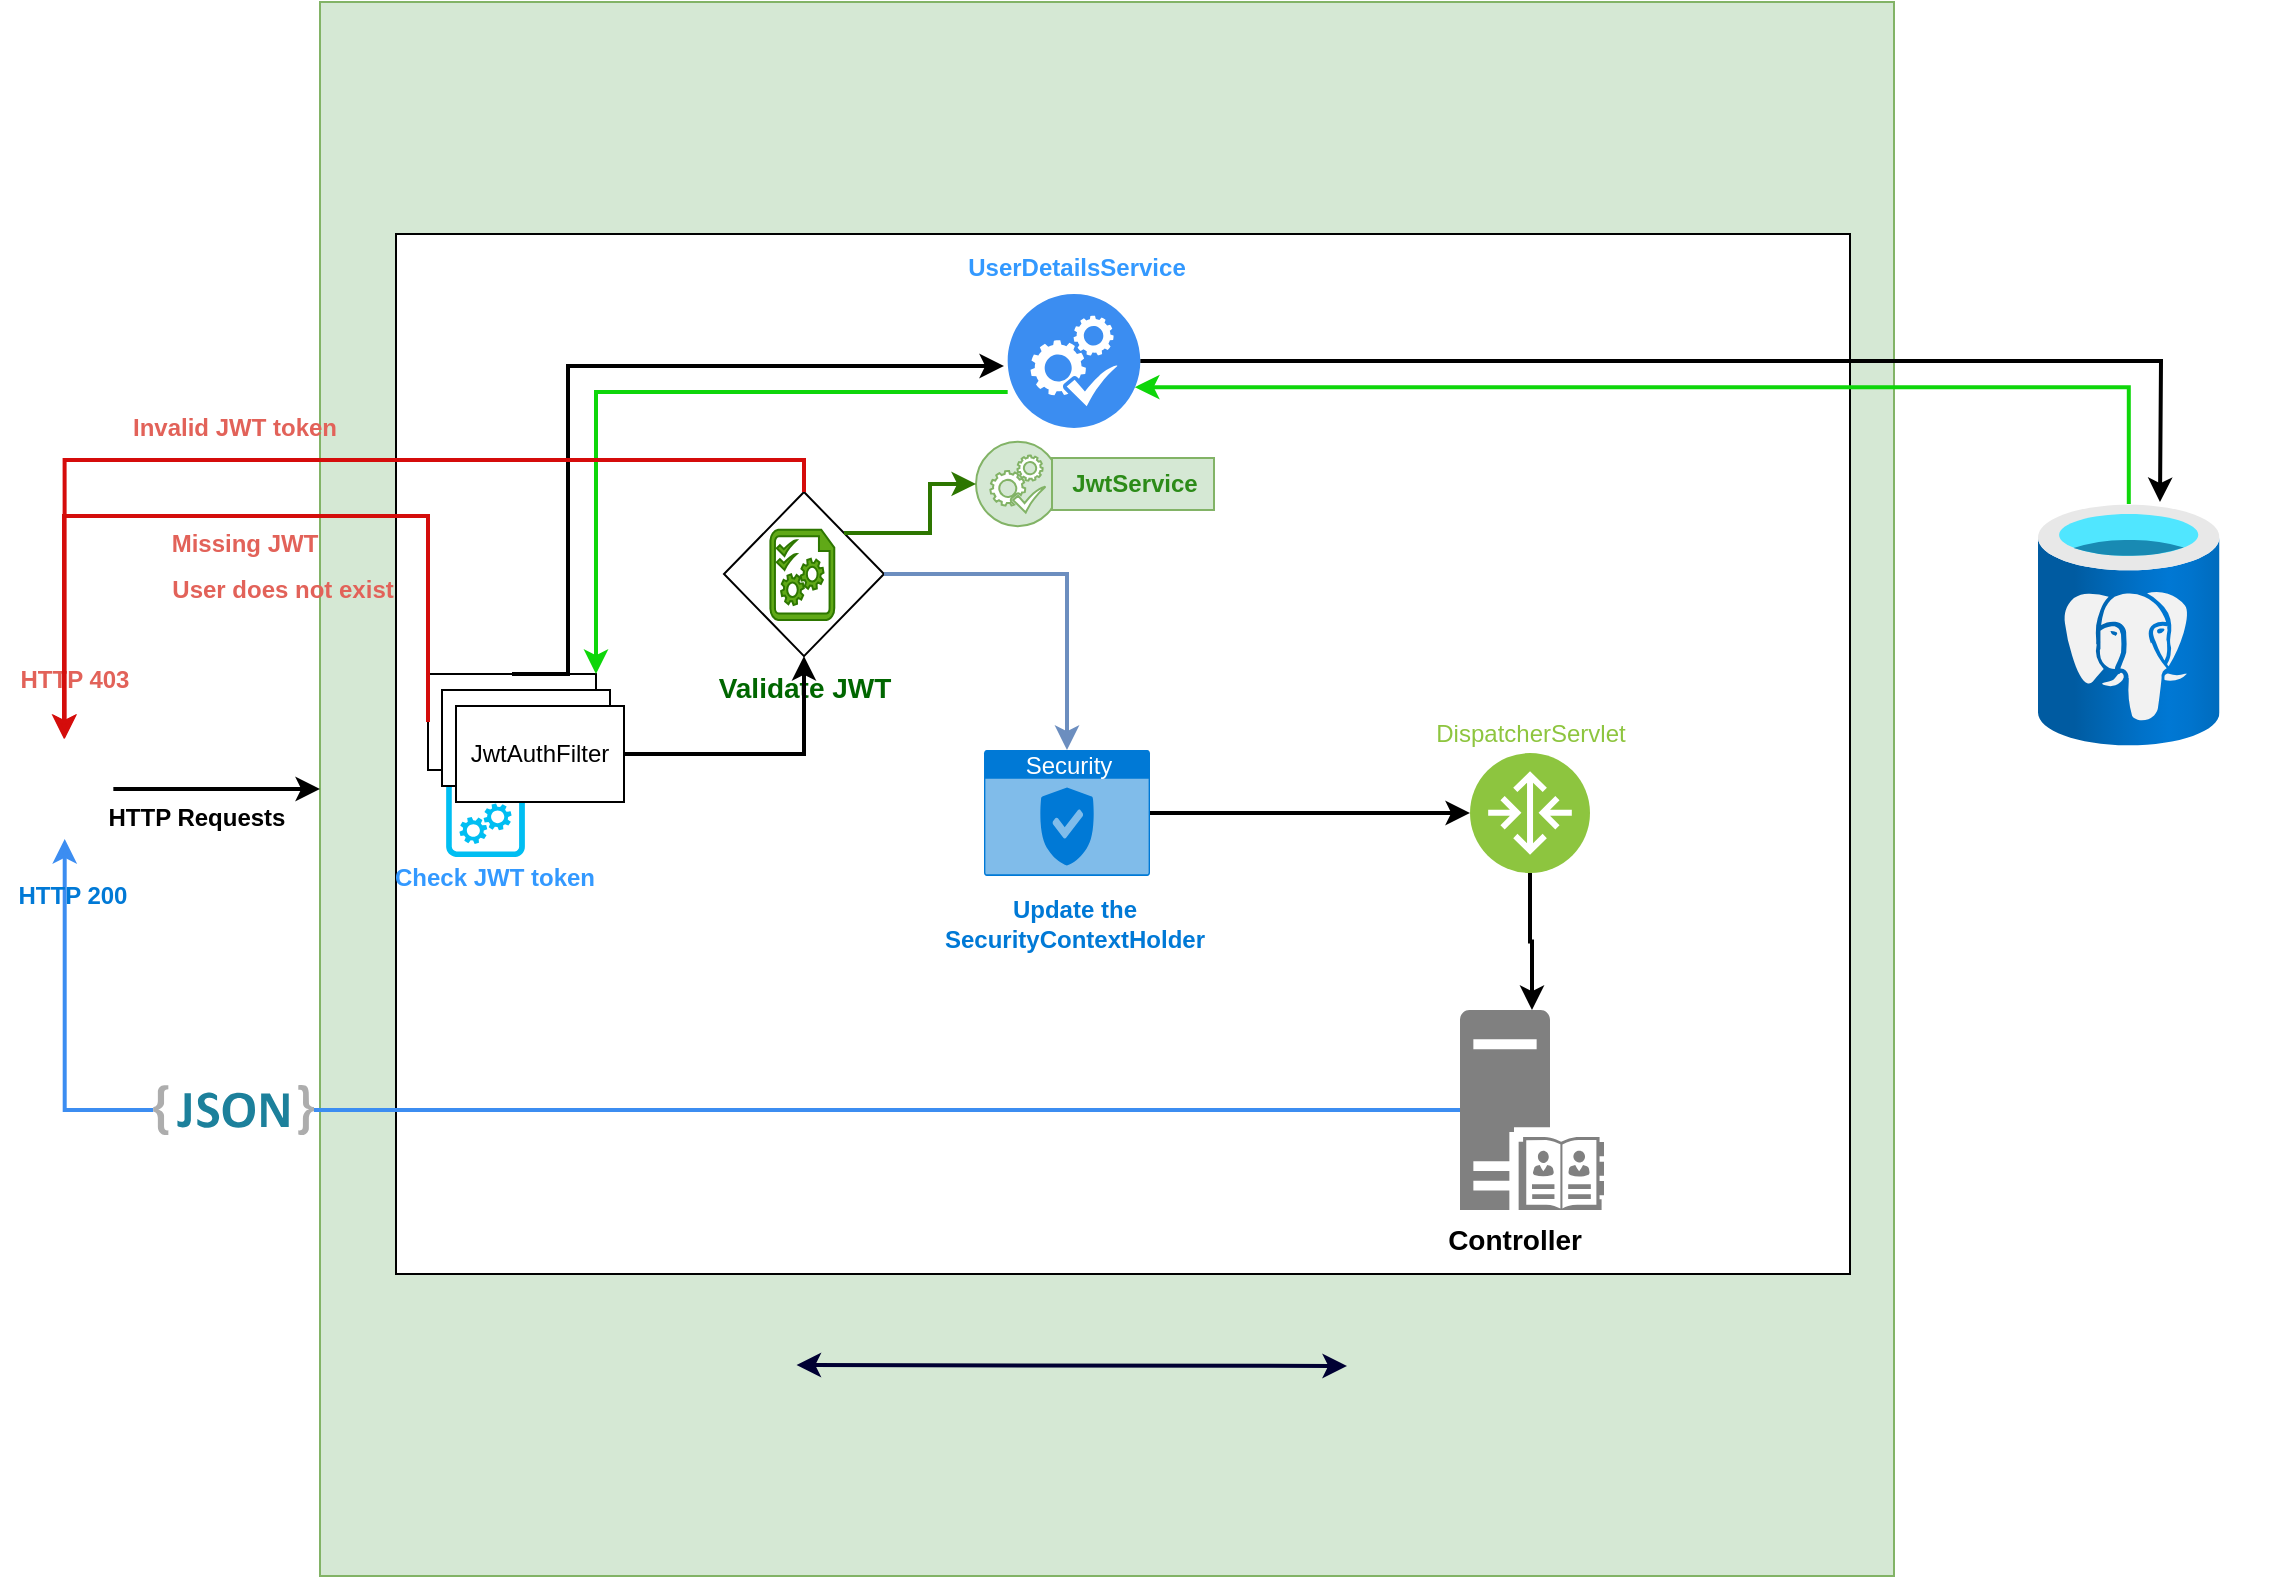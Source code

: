 <mxfile version="20.5.3" type="embed" pages="4"><diagram id="pjGB-ErrghB2Nym8I_LS" name="security-workflow"><mxGraphModel dx="1313" dy="713" grid="0" gridSize="10" guides="1" tooltips="1" connect="1" arrows="1" fold="1" page="1" pageScale="1" pageWidth="1169" pageHeight="827" math="0" shadow="0"><root><mxCell id="0"/><mxCell id="1" parent="0"/><mxCell id="qfr3ut9dFdVh4iJpzXPu-13" value="" style="group" parent="1" vertex="1" connectable="0"><mxGeometry x="160" y="30" width="787" height="787" as="geometry"/></mxCell><mxCell id="qfr3ut9dFdVh4iJpzXPu-14" value="" style="group" parent="qfr3ut9dFdVh4iJpzXPu-13" vertex="1" connectable="0"><mxGeometry width="787" height="787" as="geometry"/></mxCell><mxCell id="OGfNcUSvT1gZZqw-ERg4-2" value="" style="whiteSpace=wrap;html=1;aspect=fixed;fillColor=#d5e8d4;strokeColor=#82b366;" parent="qfr3ut9dFdVh4iJpzXPu-14" vertex="1"><mxGeometry width="787" height="787" as="geometry"/></mxCell><mxCell id="qfr3ut9dFdVh4iJpzXPu-5" value="" style="rounded=0;whiteSpace=wrap;html=1;" parent="qfr3ut9dFdVh4iJpzXPu-14" vertex="1"><mxGeometry x="38" y="116" width="727" height="520" as="geometry"/></mxCell><mxCell id="qfr3ut9dFdVh4iJpzXPu-16" value="" style="group" parent="qfr3ut9dFdVh4iJpzXPu-14" vertex="1" connectable="0"><mxGeometry x="317" y="120" width="124" height="93" as="geometry"/></mxCell><mxCell id="qfr3ut9dFdVh4iJpzXPu-12" value="" style="sketch=0;html=1;aspect=fixed;strokeColor=none;shadow=0;align=center;verticalAlign=top;fillColor=#3B8DF1;shape=mxgraph.gcp2.systems_check;rounded=0;fontColor=#3399FF;" parent="qfr3ut9dFdVh4iJpzXPu-16" vertex="1"><mxGeometry x="26.84" y="26" width="66.33" height="67" as="geometry"/></mxCell><mxCell id="qfr3ut9dFdVh4iJpzXPu-15" value="UserDetailsService" style="text;html=1;align=center;verticalAlign=middle;resizable=0;points=[];autosize=1;strokeColor=none;fillColor=none;fontColor=#3399FF;fontStyle=1" parent="qfr3ut9dFdVh4iJpzXPu-16" vertex="1"><mxGeometry x="-3" width="127" height="26" as="geometry"/></mxCell><mxCell id="qfr3ut9dFdVh4iJpzXPu-28" value="" style="group" parent="qfr3ut9dFdVh4iJpzXPu-14" vertex="1" connectable="0"><mxGeometry x="182" y="245" width="120" height="112.046" as="geometry"/></mxCell><mxCell id="qfr3ut9dFdVh4iJpzXPu-29" value="" style="group" parent="qfr3ut9dFdVh4iJpzXPu-28" vertex="1" connectable="0"><mxGeometry x="20" width="80" height="82.046" as="geometry"/></mxCell><mxCell id="qfr3ut9dFdVh4iJpzXPu-30" value="" style="group" parent="qfr3ut9dFdVh4iJpzXPu-29" vertex="1" connectable="0"><mxGeometry x="23.2" y="18.871" width="32" height="45.125" as="geometry"/></mxCell><mxCell id="qfr3ut9dFdVh4iJpzXPu-31" value="" style="verticalLabelPosition=bottom;html=1;verticalAlign=top;align=center;strokeColor=#2D7600;fillColor=#60a917;shape=mxgraph.azure.startup_task;pointerEvents=1;fontSize=14;fontColor=#ffffff;" parent="qfr3ut9dFdVh4iJpzXPu-30" vertex="1"><mxGeometry width="32.0" height="45.125" as="geometry"/></mxCell><mxCell id="qfr3ut9dFdVh4iJpzXPu-32" value="" style="sketch=0;html=1;aspect=fixed;strokeColor=#2D7600;shadow=0;align=center;verticalAlign=top;fillColor=#60a917;shape=mxgraph.gcp2.check;fontSize=14;fontColor=#ffffff;" parent="qfr3ut9dFdVh4iJpzXPu-30" vertex="1"><mxGeometry x="3.197" y="5.207" width="9.892" height="7.913" as="geometry"/></mxCell><mxCell id="qfr3ut9dFdVh4iJpzXPu-33" value="" style="sketch=0;html=1;aspect=fixed;strokeColor=#2D7600;shadow=0;align=center;verticalAlign=top;fillColor=#60a917;shape=mxgraph.gcp2.check;fontSize=14;fontColor=#ffffff;" parent="qfr3ut9dFdVh4iJpzXPu-30" vertex="1"><mxGeometry x="3.197" y="12.149" width="9.892" height="7.913" as="geometry"/></mxCell><mxCell id="qfr3ut9dFdVh4iJpzXPu-34" value="" style="rhombus;whiteSpace=wrap;html=1;fontSize=14;fontColor=default;fillColor=none;" parent="qfr3ut9dFdVh4iJpzXPu-29" vertex="1"><mxGeometry width="80" height="82.046" as="geometry"/></mxCell><mxCell id="qfr3ut9dFdVh4iJpzXPu-35" value="Validate JWT" style="text;html=1;align=center;verticalAlign=middle;resizable=0;points=[];autosize=1;strokeColor=none;fillColor=none;fontSize=14;fontColor=#006600;fontStyle=1" parent="qfr3ut9dFdVh4iJpzXPu-28" vertex="1"><mxGeometry x="8" y="83.046" width="104" height="29" as="geometry"/></mxCell><mxCell id="qfr3ut9dFdVh4iJpzXPu-45" style="edgeStyle=orthogonalEdgeStyle;rounded=0;sketch=0;orthogonalLoop=1;jettySize=auto;html=1;entryX=0;entryY=0.5;entryDx=0;entryDy=0;strokeColor=default;strokeWidth=2;fontColor=#0079d6;" parent="qfr3ut9dFdVh4iJpzXPu-14" source="qfr3ut9dFdVh4iJpzXPu-41" target="qfr3ut9dFdVh4iJpzXPu-44" edge="1"><mxGeometry relative="1" as="geometry"/></mxCell><mxCell id="qfr3ut9dFdVh4iJpzXPu-41" value="Security" style="html=1;strokeColor=none;fillColor=#0079D6;labelPosition=center;verticalLabelPosition=middle;verticalAlign=top;align=center;fontSize=12;outlineConnect=0;spacingTop=-6;fontColor=#FFFFFF;sketch=0;shape=mxgraph.sitemap.security;rounded=0;" parent="qfr3ut9dFdVh4iJpzXPu-14" vertex="1"><mxGeometry x="332" y="374" width="83" height="63" as="geometry"/></mxCell><mxCell id="qfr3ut9dFdVh4iJpzXPu-42" style="edgeStyle=orthogonalEdgeStyle;rounded=0;sketch=0;orthogonalLoop=1;jettySize=auto;html=1;exitX=1;exitY=0.5;exitDx=0;exitDy=0;strokeColor=#6c8ebf;strokeWidth=2;fontColor=default;fillColor=#dae8fc;" parent="qfr3ut9dFdVh4iJpzXPu-14" source="qfr3ut9dFdVh4iJpzXPu-34" target="qfr3ut9dFdVh4iJpzXPu-41" edge="1"><mxGeometry relative="1" as="geometry"/></mxCell><mxCell id="qfr3ut9dFdVh4iJpzXPu-20" value="" style="group" parent="qfr3ut9dFdVh4iJpzXPu-14" vertex="1" connectable="0"><mxGeometry x="30.5" y="388" width="115" height="63.474" as="geometry"/></mxCell><mxCell id="qfr3ut9dFdVh4iJpzXPu-6" value="&lt;font color=&quot;#3399ff&quot;&gt;Check JWT token&lt;/font&gt;" style="text;html=1;align=center;verticalAlign=middle;resizable=0;points=[];autosize=1;strokeColor=none;fillColor=none;fontStyle=1" parent="qfr3ut9dFdVh4iJpzXPu-20" vertex="1"><mxGeometry x="-3" y="37.474" width="118" height="26" as="geometry"/></mxCell><mxCell id="qfr3ut9dFdVh4iJpzXPu-4" value="" style="verticalLabelPosition=bottom;html=1;verticalAlign=top;align=center;strokeColor=none;fillColor=#00BEF2;shape=mxgraph.azure.startup_task;pointerEvents=1;" parent="qfr3ut9dFdVh4iJpzXPu-20" vertex="1"><mxGeometry x="32.58" width="39.442" height="39.474" as="geometry"/></mxCell><mxCell id="qfr3ut9dFdVh4iJpzXPu-43" value="Update the&lt;br&gt;SecurityContextHolder" style="text;html=1;align=center;verticalAlign=middle;resizable=0;points=[];autosize=1;strokeColor=none;fillColor=none;fontColor=#0079d6;fontStyle=1" parent="qfr3ut9dFdVh4iJpzXPu-14" vertex="1"><mxGeometry x="303" y="440" width="148" height="41" as="geometry"/></mxCell><mxCell id="qfr3ut9dFdVh4iJpzXPu-52" style="edgeStyle=orthogonalEdgeStyle;rounded=0;sketch=0;orthogonalLoop=1;jettySize=auto;html=1;strokeColor=default;strokeWidth=2;fontColor=#0079d6;" parent="qfr3ut9dFdVh4iJpzXPu-14" source="qfr3ut9dFdVh4iJpzXPu-44" target="qfr3ut9dFdVh4iJpzXPu-47" edge="1"><mxGeometry relative="1" as="geometry"/></mxCell><mxCell id="qfr3ut9dFdVh4iJpzXPu-44" value="" style="aspect=fixed;perimeter=ellipsePerimeter;html=1;align=center;shadow=0;dashed=0;fontColor=#4277BB;labelBackgroundColor=#ffffff;fontSize=12;spacingTop=3;image;image=img/lib/ibm/vpc/Router.svg;rounded=0;sketch=0;" parent="qfr3ut9dFdVh4iJpzXPu-14" vertex="1"><mxGeometry x="575" y="375.5" width="60" height="60" as="geometry"/></mxCell><mxCell id="qfr3ut9dFdVh4iJpzXPu-46" value="" style="group" parent="qfr3ut9dFdVh4iJpzXPu-14" vertex="1" connectable="0"><mxGeometry x="552" y="504" width="90" height="130" as="geometry"/></mxCell><mxCell id="qfr3ut9dFdVh4iJpzXPu-47" value="" style="sketch=0;aspect=fixed;pointerEvents=1;shadow=0;dashed=0;html=1;strokeColor=none;labelPosition=center;verticalLabelPosition=bottom;verticalAlign=top;align=center;fillColor=#808080;shape=mxgraph.mscae.enterprise.server_directory;rounded=0;labelBackgroundColor=none;labelBorderColor=none;strokeWidth=2;fontSize=32;fontColor=#3399FF;" parent="qfr3ut9dFdVh4iJpzXPu-46" vertex="1"><mxGeometry x="18" width="72" height="100" as="geometry"/></mxCell><mxCell id="qfr3ut9dFdVh4iJpzXPu-48" value="Controller" style="text;html=1;align=center;verticalAlign=middle;resizable=0;points=[];autosize=1;strokeColor=none;fillColor=none;fontSize=14;fontColor=default;fontStyle=1" parent="qfr3ut9dFdVh4iJpzXPu-46" vertex="1"><mxGeometry y="100" width="90" height="30" as="geometry"/></mxCell><mxCell id="qfr3ut9dFdVh4iJpzXPu-60" value="" style="sketch=0;html=1;aspect=fixed;strokeColor=#82b366;shadow=0;align=center;verticalAlign=top;fillColor=#d5e8d4;shape=mxgraph.gcp2.systems_check;rounded=0;fontColor=#2c8b18;" parent="qfr3ut9dFdVh4iJpzXPu-14" vertex="1"><mxGeometry x="328.003" y="219.932" width="41.724" height="42.145" as="geometry"/></mxCell><mxCell id="qfr3ut9dFdVh4iJpzXPu-61" value="JwtService" style="text;html=1;align=center;verticalAlign=middle;resizable=0;points=[];autosize=1;strokeColor=#82b366;fillColor=#d5e8d4;fontStyle=1;fontColor=#2c8b18;" parent="qfr3ut9dFdVh4iJpzXPu-14" vertex="1"><mxGeometry x="366.003" y="228" width="81" height="26" as="geometry"/></mxCell><mxCell id="qfr3ut9dFdVh4iJpzXPu-62" style="edgeStyle=orthogonalEdgeStyle;rounded=0;sketch=0;orthogonalLoop=1;jettySize=auto;html=1;exitX=1;exitY=0;exitDx=0;exitDy=0;strokeColor=#2D7600;strokeWidth=2;fontColor=#2c8b18;fillColor=#60a917;" parent="qfr3ut9dFdVh4iJpzXPu-14" source="qfr3ut9dFdVh4iJpzXPu-34" target="qfr3ut9dFdVh4iJpzXPu-60" edge="1"><mxGeometry relative="1" as="geometry"/></mxCell><mxCell id="qfr3ut9dFdVh4iJpzXPu-66" value="DispatcherServlet" style="text;html=1;align=center;verticalAlign=middle;resizable=0;points=[];autosize=1;strokeColor=none;fillColor=none;fontColor=#8ec53f;" parent="qfr3ut9dFdVh4iJpzXPu-14" vertex="1"><mxGeometry x="548.5" y="353" width="113" height="26" as="geometry"/></mxCell><mxCell id="qfr3ut9dFdVh4iJpzXPu-64" style="edgeStyle=orthogonalEdgeStyle;rounded=0;sketch=0;orthogonalLoop=1;jettySize=auto;html=1;exitX=1;exitY=0.5;exitDx=0;exitDy=0;entryX=0;entryY=0.5;entryDx=0;entryDy=0;strokeColor=default;strokeWidth=2;fontColor=#2c8b18;" parent="1" source="OGfNcUSvT1gZZqw-ERg4-1" target="OGfNcUSvT1gZZqw-ERg4-2" edge="1"><mxGeometry relative="1" as="geometry"/></mxCell><mxCell id="OGfNcUSvT1gZZqw-ERg4-1" value="" style="shape=image;verticalLabelPosition=bottom;labelBackgroundColor=default;verticalAlign=top;aspect=fixed;imageAspect=0;image=https://seeklogo.com/images/P/postman-logo-F43375A2EB-seeklogo.com.png;" parent="1" vertex="1"><mxGeometry x="8" y="398.5" width="48.67" height="50" as="geometry"/></mxCell><mxCell id="qfr3ut9dFdVh4iJpzXPu-1" value="" style="shape=image;verticalLabelPosition=bottom;labelBackgroundColor=default;verticalAlign=top;aspect=fixed;imageAspect=0;image=https://4.bp.blogspot.com/-ou-a_Aa1t7A/W6IhNc3Q0gI/AAAAAAAAD6Y/pwh44arKiuM_NBqB1H7Pz4-7QhUxAgZkACLcBGAs/s1600/spring-boot-logo.png;" parent="1" vertex="1"><mxGeometry x="688.26" y="672" width="150.48" height="79" as="geometry"/></mxCell><mxCell id="qfr3ut9dFdVh4iJpzXPu-2" value="" style="shape=image;verticalLabelPosition=bottom;labelBackgroundColor=default;verticalAlign=top;aspect=fixed;imageAspect=0;image=https://www.turbonomic.com/wp-content/uploads/2022/04/logo_apache-tomcat.png;" parent="1" vertex="1"><mxGeometry x="268.26" y="676.25" width="130" height="70.5" as="geometry"/></mxCell><mxCell id="OGfNcUSvT1gZZqw-ERg4-11" value="" style="group;" parent="1" vertex="1" connectable="0"><mxGeometry x="214" y="366" width="98" height="64" as="geometry"/></mxCell><mxCell id="OGfNcUSvT1gZZqw-ERg4-8" value="" style="rounded=0;whiteSpace=wrap;html=1;" parent="OGfNcUSvT1gZZqw-ERg4-11" vertex="1"><mxGeometry width="84" height="48" as="geometry"/></mxCell><mxCell id="OGfNcUSvT1gZZqw-ERg4-9" value="" style="rounded=0;whiteSpace=wrap;html=1;" parent="OGfNcUSvT1gZZqw-ERg4-11" vertex="1"><mxGeometry x="7" y="8" width="84" height="48" as="geometry"/></mxCell><mxCell id="OGfNcUSvT1gZZqw-ERg4-10" value="JwtAuthFilter" style="rounded=0;whiteSpace=wrap;html=1;" parent="OGfNcUSvT1gZZqw-ERg4-11" vertex="1"><mxGeometry x="14" y="16" width="84" height="48" as="geometry"/></mxCell><mxCell id="qfr3ut9dFdVh4iJpzXPu-3" value="" style="endArrow=classic;startArrow=classic;html=1;rounded=0;strokeColor=#000033;strokeWidth=2;fontSize=14;fontColor=default;exitX=1;exitY=0.5;exitDx=0;exitDy=0;" parent="1" source="qfr3ut9dFdVh4iJpzXPu-2" edge="1"><mxGeometry width="50" height="50" relative="1" as="geometry"><mxPoint x="398.26" y="702" as="sourcePoint"/><mxPoint x="673.5" y="712" as="targetPoint"/></mxGeometry></mxCell><mxCell id="qfr3ut9dFdVh4iJpzXPu-18" style="edgeStyle=orthogonalEdgeStyle;rounded=0;orthogonalLoop=1;jettySize=auto;html=1;exitX=0.5;exitY=0;exitDx=0;exitDy=0;fontColor=#3399FF;strokeWidth=2;" parent="1" source="OGfNcUSvT1gZZqw-ERg4-8" edge="1"><mxGeometry relative="1" as="geometry"><mxPoint x="502" y="212" as="targetPoint"/><Array as="points"><mxPoint x="284" y="366"/><mxPoint x="284" y="212"/></Array></mxGeometry></mxCell><mxCell id="qfr3ut9dFdVh4iJpzXPu-19" style="edgeStyle=orthogonalEdgeStyle;rounded=0;orthogonalLoop=1;jettySize=auto;html=1;entryX=0.5;entryY=0;entryDx=0;entryDy=0;fontColor=#3399FF;strokeWidth=2;" parent="1" source="qfr3ut9dFdVh4iJpzXPu-12" edge="1"><mxGeometry relative="1" as="geometry"><mxPoint x="1080" y="280" as="targetPoint"/></mxGeometry></mxCell><mxCell id="qfr3ut9dFdVh4iJpzXPu-22" value="" style="group" parent="1" vertex="1" connectable="0"><mxGeometry x="1006.98" y="281" width="133.02" height="209" as="geometry"/></mxCell><mxCell id="qfr3ut9dFdVh4iJpzXPu-21" value="" style="aspect=fixed;html=1;points=[];align=center;image;fontSize=12;image=img/lib/azure2/databases/Azure_Database_PostgreSQL_Server.svg;rounded=0;sketch=0;fontColor=#3399FF;" parent="qfr3ut9dFdVh4iJpzXPu-22" vertex="1"><mxGeometry x="12.02" width="90.75" height="121" as="geometry"/></mxCell><mxCell id="OGfNcUSvT1gZZqw-ERg4-4" value="" style="shape=image;verticalLabelPosition=bottom;labelBackgroundColor=default;verticalAlign=top;aspect=fixed;imageAspect=0;image=https://developers.redhat.com/sites/default/files/styles/article_feature/public/blog/2014/05/homepage-docker-logo.png?itok=zx0e-vcP;" parent="qfr3ut9dFdVh4iJpzXPu-22" vertex="1"><mxGeometry y="99" width="133.02" height="110" as="geometry"/></mxCell><mxCell id="qfr3ut9dFdVh4iJpzXPu-24" value="Invalid JWT token" style="text;html=1;align=center;verticalAlign=middle;resizable=0;points=[];autosize=1;strokeColor=none;fillColor=none;fontColor=#e26259;fontStyle=1" parent="1" vertex="1"><mxGeometry x="56.8" y="230" width="120" height="26" as="geometry"/></mxCell><mxCell id="qfr3ut9dFdVh4iJpzXPu-25" value="Missing JWT" style="text;html=1;align=center;verticalAlign=middle;resizable=0;points=[];autosize=1;strokeColor=none;fillColor=none;fontColor=#e26259;fontStyle=1" parent="1" vertex="1"><mxGeometry x="76.6" y="288" width="91" height="26" as="geometry"/></mxCell><mxCell id="qfr3ut9dFdVh4iJpzXPu-26" value="User does not exist" style="text;html=1;align=center;verticalAlign=middle;resizable=0;points=[];autosize=1;strokeColor=none;fillColor=none;fontColor=#e26259;fontStyle=1" parent="1" vertex="1"><mxGeometry x="76.6" y="311" width="129" height="26" as="geometry"/></mxCell><mxCell id="qfr3ut9dFdVh4iJpzXPu-27" value="HTTP 403" style="text;html=1;align=center;verticalAlign=middle;resizable=0;points=[];autosize=1;strokeColor=none;fillColor=none;fontColor=#e26259;rounded=0;sketch=0;fontStyle=1" parent="1" vertex="1"><mxGeometry x="1" y="356" width="72" height="26" as="geometry"/></mxCell><mxCell id="qfr3ut9dFdVh4iJpzXPu-37" style="edgeStyle=orthogonalEdgeStyle;rounded=0;sketch=0;orthogonalLoop=1;jettySize=auto;html=1;entryX=0.959;entryY=0.695;entryDx=0;entryDy=0;entryPerimeter=0;strokeColor=#0ed60a;strokeWidth=2;fontColor=default;" parent="1" source="qfr3ut9dFdVh4iJpzXPu-21" target="qfr3ut9dFdVh4iJpzXPu-12" edge="1"><mxGeometry relative="1" as="geometry"><Array as="points"><mxPoint x="1064" y="223"/></Array></mxGeometry></mxCell><mxCell id="qfr3ut9dFdVh4iJpzXPu-38" style="edgeStyle=orthogonalEdgeStyle;rounded=0;sketch=0;orthogonalLoop=1;jettySize=auto;html=1;entryX=1;entryY=0;entryDx=0;entryDy=0;strokeColor=#0ed60a;strokeWidth=2;fontColor=default;" parent="1" source="qfr3ut9dFdVh4iJpzXPu-12" target="OGfNcUSvT1gZZqw-ERg4-8" edge="1"><mxGeometry relative="1" as="geometry"><Array as="points"><mxPoint x="298" y="225"/></Array></mxGeometry></mxCell><mxCell id="qfr3ut9dFdVh4iJpzXPu-39" style="edgeStyle=orthogonalEdgeStyle;rounded=0;sketch=0;orthogonalLoop=1;jettySize=auto;html=1;strokeColor=default;strokeWidth=2;fontColor=default;" parent="1" source="OGfNcUSvT1gZZqw-ERg4-10" target="qfr3ut9dFdVh4iJpzXPu-34" edge="1"><mxGeometry relative="1" as="geometry"/></mxCell><mxCell id="qfr3ut9dFdVh4iJpzXPu-40" style="edgeStyle=orthogonalEdgeStyle;rounded=0;sketch=0;orthogonalLoop=1;jettySize=auto;html=1;entryX=0.5;entryY=0;entryDx=0;entryDy=0;strokeColor=#d50c0b;strokeWidth=2;fontColor=default;" parent="1" source="qfr3ut9dFdVh4iJpzXPu-34" target="OGfNcUSvT1gZZqw-ERg4-1" edge="1"><mxGeometry relative="1" as="geometry"><Array as="points"><mxPoint x="402" y="259"/><mxPoint x="32" y="259"/></Array></mxGeometry></mxCell><mxCell id="qfr3ut9dFdVh4iJpzXPu-53" style="edgeStyle=orthogonalEdgeStyle;rounded=0;sketch=0;orthogonalLoop=1;jettySize=auto;html=1;strokeColor=#3c8df1;strokeWidth=2;fontColor=#0079d6;startArrow=none;" parent="1" source="qfr3ut9dFdVh4iJpzXPu-55" target="OGfNcUSvT1gZZqw-ERg4-1" edge="1"><mxGeometry relative="1" as="geometry"/></mxCell><mxCell id="qfr3ut9dFdVh4iJpzXPu-55" value="" style="dashed=0;outlineConnect=0;html=1;align=center;labelPosition=center;verticalLabelPosition=bottom;verticalAlign=top;shape=mxgraph.weblogos.json_2;rounded=0;sketch=0;fontColor=#0079d6;" parent="1" vertex="1"><mxGeometry x="76.6" y="571.4" width="80.4" height="25.2" as="geometry"/></mxCell><mxCell id="qfr3ut9dFdVh4iJpzXPu-56" value="" style="edgeStyle=orthogonalEdgeStyle;rounded=0;sketch=0;orthogonalLoop=1;jettySize=auto;html=1;strokeColor=#3c8df1;strokeWidth=2;fontColor=#0079d6;endArrow=none;" parent="1" source="qfr3ut9dFdVh4iJpzXPu-47" target="qfr3ut9dFdVh4iJpzXPu-55" edge="1"><mxGeometry relative="1" as="geometry"><mxPoint x="730" y="584.032" as="sourcePoint"/><mxPoint x="32.323" y="448.5" as="targetPoint"/></mxGeometry></mxCell><mxCell id="qfr3ut9dFdVh4iJpzXPu-57" value="HTTP 200" style="text;html=1;align=center;verticalAlign=middle;resizable=0;points=[];autosize=1;strokeColor=none;fillColor=none;fontColor=#0079d6;fontStyle=1" parent="1" vertex="1"><mxGeometry y="464" width="72" height="26" as="geometry"/></mxCell><mxCell id="qfr3ut9dFdVh4iJpzXPu-58" style="edgeStyle=orthogonalEdgeStyle;rounded=0;sketch=0;orthogonalLoop=1;jettySize=auto;html=1;exitX=0;exitY=0.5;exitDx=0;exitDy=0;strokeColor=#d40d0b;strokeWidth=2;fontColor=#d40d0b;" parent="1" source="OGfNcUSvT1gZZqw-ERg4-8" target="OGfNcUSvT1gZZqw-ERg4-1" edge="1"><mxGeometry relative="1" as="geometry"><Array as="points"><mxPoint x="214" y="287"/><mxPoint x="32" y="287"/></Array></mxGeometry></mxCell><mxCell id="qfr3ut9dFdVh4iJpzXPu-65" value="HTTP Requests" style="text;html=1;align=center;verticalAlign=middle;resizable=0;points=[];autosize=1;strokeColor=none;fillColor=none;fontColor=default;fontStyle=1" parent="1" vertex="1"><mxGeometry x="45" y="425" width="106" height="26" as="geometry"/></mxCell></root></mxGraphModel></diagram><diagram id="sBTO1LKfppjqILYJjrTV" name="new-flow"><mxGraphModel dx="1313" dy="713" grid="0" gridSize="10" guides="1" tooltips="1" connect="1" arrows="1" fold="1" page="1" pageScale="1" pageWidth="1169" pageHeight="827" math="0" shadow="0"><root><mxCell id="0"/><mxCell id="1" parent="0"/><mxCell id="HA8-pInTj3ZK-7nUhY4h-1" value="" style="group;fillColor=default;strokeColor=none;" parent="1" vertex="1" connectable="0"><mxGeometry x="60" y="360" width="180" height="90" as="geometry"/></mxCell><mxCell id="QRnQFyGs-lFjeeRuztLu-1" value="" style="rounded=0;whiteSpace=wrap;html=1;" parent="HA8-pInTj3ZK-7nUhY4h-1" vertex="1"><mxGeometry width="160" height="70" as="geometry"/></mxCell><mxCell id="QRnQFyGs-lFjeeRuztLu-2" value="" style="rounded=0;whiteSpace=wrap;html=1;" parent="HA8-pInTj3ZK-7nUhY4h-1" vertex="1"><mxGeometry x="10" y="10" width="160" height="70" as="geometry"/></mxCell><mxCell id="QRnQFyGs-lFjeeRuztLu-3" value="JwtAuthFilter" style="rounded=0;whiteSpace=wrap;html=1;" parent="HA8-pInTj3ZK-7nUhY4h-1" vertex="1"><mxGeometry x="20" y="20" width="160" height="70" as="geometry"/></mxCell><mxCell id="OrCYgKApnLObKEuBMM75-9" style="edgeStyle=orthogonalEdgeStyle;rounded=0;orthogonalLoop=1;jettySize=auto;html=1;exitX=1;exitY=0.5;exitDx=0;exitDy=0;" parent="1" source="OrCYgKApnLObKEuBMM75-1" target="OrCYgKApnLObKEuBMM75-5" edge="1"><mxGeometry relative="1" as="geometry"/></mxCell><mxCell id="OrCYgKApnLObKEuBMM75-1" value="JwtService" style="rounded=0;whiteSpace=wrap;html=1;fillColor=#dae8fc;strokeColor=#6c8ebf;" parent="1" vertex="1"><mxGeometry x="400" y="330" width="120" height="60" as="geometry"/></mxCell><mxCell id="OrCYgKApnLObKEuBMM75-6" style="edgeStyle=orthogonalEdgeStyle;rounded=0;orthogonalLoop=1;jettySize=auto;html=1;entryX=0;entryY=0.5;entryDx=0;entryDy=0;" parent="1" source="OrCYgKApnLObKEuBMM75-2" target="OrCYgKApnLObKEuBMM75-5" edge="1"><mxGeometry relative="1" as="geometry"/></mxCell><mxCell id="OrCYgKApnLObKEuBMM75-2" value="TokenRepository" style="rounded=0;whiteSpace=wrap;html=1;fillColor=#d5e8d4;strokeColor=#82b366;" parent="1" vertex="1"><mxGeometry x="400" y="430" width="120" height="60" as="geometry"/></mxCell><mxCell id="OrCYgKApnLObKEuBMM75-3" style="edgeStyle=orthogonalEdgeStyle;rounded=0;orthogonalLoop=1;jettySize=auto;html=1;entryX=0;entryY=0.5;entryDx=0;entryDy=0;curved=1;" parent="1" source="QRnQFyGs-lFjeeRuztLu-3" target="OrCYgKApnLObKEuBMM75-1" edge="1"><mxGeometry relative="1" as="geometry"/></mxCell><mxCell id="OrCYgKApnLObKEuBMM75-4" style="edgeStyle=orthogonalEdgeStyle;rounded=0;orthogonalLoop=1;jettySize=auto;html=1;exitX=1;exitY=0.5;exitDx=0;exitDy=0;entryX=0;entryY=0.5;entryDx=0;entryDy=0;curved=1;" parent="1" source="QRnQFyGs-lFjeeRuztLu-3" target="OrCYgKApnLObKEuBMM75-2" edge="1"><mxGeometry relative="1" as="geometry"/></mxCell><mxCell id="EAdGHvd8W2WM0f3SbvN2-2" style="edgeStyle=orthogonalEdgeStyle;rounded=0;orthogonalLoop=1;jettySize=auto;html=1;strokeWidth=2;fillColor=#d5e8d4;strokeColor=#82b366;" parent="1" source="OrCYgKApnLObKEuBMM75-5" edge="1"><mxGeometry relative="1" as="geometry"><mxPoint x="920" y="405" as="targetPoint"/></mxGeometry></mxCell><mxCell id="EAdGHvd8W2WM0f3SbvN2-6" value="Valid token" style="edgeLabel;html=1;align=center;verticalAlign=middle;resizable=0;points=[];" parent="EAdGHvd8W2WM0f3SbvN2-2" vertex="1" connectable="0"><mxGeometry x="-0.319" y="1" relative="1" as="geometry"><mxPoint x="13" as="offset"/></mxGeometry></mxCell><mxCell id="EAdGHvd8W2WM0f3SbvN2-4" style="edgeStyle=orthogonalEdgeStyle;rounded=0;orthogonalLoop=1;jettySize=auto;html=1;strokeWidth=2;fillColor=#f8cecc;strokeColor=#b85450;" parent="1" source="OrCYgKApnLObKEuBMM75-5" edge="1"><mxGeometry relative="1" as="geometry"><mxPoint x="740" y="200" as="targetPoint"/></mxGeometry></mxCell><mxCell id="EAdGHvd8W2WM0f3SbvN2-5" value="Invalid token" style="edgeLabel;html=1;align=center;verticalAlign=middle;resizable=0;points=[];" parent="EAdGHvd8W2WM0f3SbvN2-4" vertex="1" connectable="0"><mxGeometry x="-0.192" y="-1" relative="1" as="geometry"><mxPoint as="offset"/></mxGeometry></mxCell><mxCell id="OrCYgKApnLObKEuBMM75-5" value="Calculate" style="rhombus;whiteSpace=wrap;html=1;" parent="1" vertex="1"><mxGeometry x="700" y="365" width="80" height="80" as="geometry"/></mxCell></root></mxGraphModel></diagram><diagram id="JHzdb8y7AclNLFwD1zrP" name="class-diagram"><mxGraphModel dx="1313" dy="713" grid="0" gridSize="10" guides="1" tooltips="1" connect="1" arrows="1" fold="1" page="1" pageScale="1" pageWidth="1169" pageHeight="827" math="0" shadow="0"><root><mxCell id="0"/><mxCell id="1" parent="0"/><mxCell id="XC6CGuYQlSzaP45YXhiZ-1" value="User" style="shape=table;startSize=30;container=1;collapsible=1;childLayout=tableLayout;fixedRows=1;rowLines=0;fontStyle=1;align=center;resizeLast=1;fillColor=default;" parent="1" vertex="1"><mxGeometry x="344" y="259" width="180" height="210" as="geometry"/></mxCell><mxCell id="XC6CGuYQlSzaP45YXhiZ-2" value="" style="shape=tableRow;horizontal=0;startSize=0;swimlaneHead=0;swimlaneBody=0;fillColor=none;collapsible=0;dropTarget=0;points=[[0,0.5],[1,0.5]];portConstraint=eastwest;top=0;left=0;right=0;bottom=1;" parent="XC6CGuYQlSzaP45YXhiZ-1" vertex="1"><mxGeometry y="30" width="180" height="30" as="geometry"/></mxCell><mxCell id="XC6CGuYQlSzaP45YXhiZ-3" value="PK" style="shape=partialRectangle;connectable=0;fillColor=none;top=0;left=0;bottom=0;right=0;fontStyle=1;overflow=hidden;" parent="XC6CGuYQlSzaP45YXhiZ-2" vertex="1"><mxGeometry width="60" height="30" as="geometry"><mxRectangle width="60" height="30" as="alternateBounds"/></mxGeometry></mxCell><mxCell id="XC6CGuYQlSzaP45YXhiZ-4" value="id" style="shape=partialRectangle;connectable=0;fillColor=none;top=0;left=0;bottom=0;right=0;align=left;spacingLeft=6;fontStyle=5;overflow=hidden;" parent="XC6CGuYQlSzaP45YXhiZ-2" vertex="1"><mxGeometry x="60" width="120" height="30" as="geometry"><mxRectangle width="120" height="30" as="alternateBounds"/></mxGeometry></mxCell><mxCell id="XC6CGuYQlSzaP45YXhiZ-5" value="" style="shape=tableRow;horizontal=0;startSize=0;swimlaneHead=0;swimlaneBody=0;fillColor=none;collapsible=0;dropTarget=0;points=[[0,0.5],[1,0.5]];portConstraint=eastwest;top=0;left=0;right=0;bottom=0;" parent="XC6CGuYQlSzaP45YXhiZ-1" vertex="1"><mxGeometry y="60" width="180" height="30" as="geometry"/></mxCell><mxCell id="XC6CGuYQlSzaP45YXhiZ-6" value="String" style="shape=partialRectangle;connectable=0;fillColor=none;top=0;left=0;bottom=0;right=0;editable=1;overflow=hidden;" parent="XC6CGuYQlSzaP45YXhiZ-5" vertex="1"><mxGeometry width="60" height="30" as="geometry"><mxRectangle width="60" height="30" as="alternateBounds"/></mxGeometry></mxCell><mxCell id="XC6CGuYQlSzaP45YXhiZ-7" value="firstName" style="shape=partialRectangle;connectable=0;fillColor=none;top=0;left=0;bottom=0;right=0;align=left;spacingLeft=6;overflow=hidden;" parent="XC6CGuYQlSzaP45YXhiZ-5" vertex="1"><mxGeometry x="60" width="120" height="30" as="geometry"><mxRectangle width="120" height="30" as="alternateBounds"/></mxGeometry></mxCell><mxCell id="XC6CGuYQlSzaP45YXhiZ-8" value="" style="shape=tableRow;horizontal=0;startSize=0;swimlaneHead=0;swimlaneBody=0;fillColor=none;collapsible=0;dropTarget=0;points=[[0,0.5],[1,0.5]];portConstraint=eastwest;top=0;left=0;right=0;bottom=0;" parent="XC6CGuYQlSzaP45YXhiZ-1" vertex="1"><mxGeometry y="90" width="180" height="30" as="geometry"/></mxCell><mxCell id="XC6CGuYQlSzaP45YXhiZ-9" value="String" style="shape=partialRectangle;connectable=0;fillColor=none;top=0;left=0;bottom=0;right=0;editable=1;overflow=hidden;" parent="XC6CGuYQlSzaP45YXhiZ-8" vertex="1"><mxGeometry width="60" height="30" as="geometry"><mxRectangle width="60" height="30" as="alternateBounds"/></mxGeometry></mxCell><mxCell id="XC6CGuYQlSzaP45YXhiZ-10" value="lastName" style="shape=partialRectangle;connectable=0;fillColor=none;top=0;left=0;bottom=0;right=0;align=left;spacingLeft=6;overflow=hidden;" parent="XC6CGuYQlSzaP45YXhiZ-8" vertex="1"><mxGeometry x="60" width="120" height="30" as="geometry"><mxRectangle width="120" height="30" as="alternateBounds"/></mxGeometry></mxCell><mxCell id="XC6CGuYQlSzaP45YXhiZ-11" value="" style="shape=tableRow;horizontal=0;startSize=0;swimlaneHead=0;swimlaneBody=0;fillColor=none;collapsible=0;dropTarget=0;points=[[0,0.5],[1,0.5]];portConstraint=eastwest;top=0;left=0;right=0;bottom=0;" parent="XC6CGuYQlSzaP45YXhiZ-1" vertex="1"><mxGeometry y="120" width="180" height="30" as="geometry"/></mxCell><mxCell id="XC6CGuYQlSzaP45YXhiZ-12" value="String" style="shape=partialRectangle;connectable=0;fillColor=none;top=0;left=0;bottom=0;right=0;editable=1;overflow=hidden;" parent="XC6CGuYQlSzaP45YXhiZ-11" vertex="1"><mxGeometry width="60" height="30" as="geometry"><mxRectangle width="60" height="30" as="alternateBounds"/></mxGeometry></mxCell><mxCell id="XC6CGuYQlSzaP45YXhiZ-13" value="email" style="shape=partialRectangle;connectable=0;fillColor=none;top=0;left=0;bottom=0;right=0;align=left;spacingLeft=6;overflow=hidden;" parent="XC6CGuYQlSzaP45YXhiZ-11" vertex="1"><mxGeometry x="60" width="120" height="30" as="geometry"><mxRectangle width="120" height="30" as="alternateBounds"/></mxGeometry></mxCell><mxCell id="XC6CGuYQlSzaP45YXhiZ-32" value="" style="shape=tableRow;horizontal=0;startSize=0;swimlaneHead=0;swimlaneBody=0;fillColor=none;collapsible=0;dropTarget=0;points=[[0,0.5],[1,0.5]];portConstraint=eastwest;top=0;left=0;right=0;bottom=0;" parent="XC6CGuYQlSzaP45YXhiZ-1" vertex="1"><mxGeometry y="150" width="180" height="30" as="geometry"/></mxCell><mxCell id="XC6CGuYQlSzaP45YXhiZ-33" value="String" style="shape=partialRectangle;connectable=0;fillColor=none;top=0;left=0;bottom=0;right=0;editable=1;overflow=hidden;" parent="XC6CGuYQlSzaP45YXhiZ-32" vertex="1"><mxGeometry width="60" height="30" as="geometry"><mxRectangle width="60" height="30" as="alternateBounds"/></mxGeometry></mxCell><mxCell id="XC6CGuYQlSzaP45YXhiZ-34" value="password" style="shape=partialRectangle;connectable=0;fillColor=none;top=0;left=0;bottom=0;right=0;align=left;spacingLeft=6;overflow=hidden;" parent="XC6CGuYQlSzaP45YXhiZ-32" vertex="1"><mxGeometry x="60" width="120" height="30" as="geometry"><mxRectangle width="120" height="30" as="alternateBounds"/></mxGeometry></mxCell><mxCell id="XC6CGuYQlSzaP45YXhiZ-35" value="" style="shape=tableRow;horizontal=0;startSize=0;swimlaneHead=0;swimlaneBody=0;fillColor=none;collapsible=0;dropTarget=0;points=[[0,0.5],[1,0.5]];portConstraint=eastwest;top=0;left=0;right=0;bottom=0;" parent="XC6CGuYQlSzaP45YXhiZ-1" vertex="1"><mxGeometry y="180" width="180" height="30" as="geometry"/></mxCell><mxCell id="XC6CGuYQlSzaP45YXhiZ-36" value="String" style="shape=partialRectangle;connectable=0;fillColor=none;top=0;left=0;bottom=0;right=0;editable=1;overflow=hidden;" parent="XC6CGuYQlSzaP45YXhiZ-35" vertex="1"><mxGeometry width="60" height="30" as="geometry"><mxRectangle width="60" height="30" as="alternateBounds"/></mxGeometry></mxCell><mxCell id="XC6CGuYQlSzaP45YXhiZ-37" value="role" style="shape=partialRectangle;connectable=0;fillColor=none;top=0;left=0;bottom=0;right=0;align=left;spacingLeft=6;overflow=hidden;" parent="XC6CGuYQlSzaP45YXhiZ-35" vertex="1"><mxGeometry x="60" width="120" height="30" as="geometry"><mxRectangle width="120" height="30" as="alternateBounds"/></mxGeometry></mxCell><mxCell id="XC6CGuYQlSzaP45YXhiZ-14" value="Token" style="shape=table;startSize=30;container=1;collapsible=1;childLayout=tableLayout;fixedRows=1;rowLines=0;fontStyle=1;align=center;resizeLast=1;fillColor=default;" parent="1" vertex="1"><mxGeometry x="645" y="389" width="180" height="180" as="geometry"/></mxCell><mxCell id="XC6CGuYQlSzaP45YXhiZ-15" value="" style="shape=tableRow;horizontal=0;startSize=0;swimlaneHead=0;swimlaneBody=0;fillColor=none;collapsible=0;dropTarget=0;points=[[0,0.5],[1,0.5]];portConstraint=eastwest;top=0;left=0;right=0;bottom=1;" parent="XC6CGuYQlSzaP45YXhiZ-14" vertex="1"><mxGeometry y="30" width="180" height="30" as="geometry"/></mxCell><mxCell id="XC6CGuYQlSzaP45YXhiZ-16" value="PK" style="shape=partialRectangle;connectable=0;fillColor=none;top=0;left=0;bottom=0;right=0;fontStyle=1;overflow=hidden;" parent="XC6CGuYQlSzaP45YXhiZ-15" vertex="1"><mxGeometry width="49" height="30" as="geometry"><mxRectangle width="49" height="30" as="alternateBounds"/></mxGeometry></mxCell><mxCell id="XC6CGuYQlSzaP45YXhiZ-17" value="id" style="shape=partialRectangle;connectable=0;fillColor=none;top=0;left=0;bottom=0;right=0;align=left;spacingLeft=6;fontStyle=5;overflow=hidden;" parent="XC6CGuYQlSzaP45YXhiZ-15" vertex="1"><mxGeometry x="49" width="131" height="30" as="geometry"><mxRectangle width="131" height="30" as="alternateBounds"/></mxGeometry></mxCell><mxCell id="XC6CGuYQlSzaP45YXhiZ-18" value="" style="shape=tableRow;horizontal=0;startSize=0;swimlaneHead=0;swimlaneBody=0;fillColor=none;collapsible=0;dropTarget=0;points=[[0,0.5],[1,0.5]];portConstraint=eastwest;top=0;left=0;right=0;bottom=0;" parent="XC6CGuYQlSzaP45YXhiZ-14" vertex="1"><mxGeometry y="60" width="180" height="30" as="geometry"/></mxCell><mxCell id="XC6CGuYQlSzaP45YXhiZ-19" value="String" style="shape=partialRectangle;connectable=0;fillColor=none;top=0;left=0;bottom=0;right=0;editable=1;overflow=hidden;" parent="XC6CGuYQlSzaP45YXhiZ-18" vertex="1"><mxGeometry width="49" height="30" as="geometry"><mxRectangle width="49" height="30" as="alternateBounds"/></mxGeometry></mxCell><mxCell id="XC6CGuYQlSzaP45YXhiZ-20" value="token" style="shape=partialRectangle;connectable=0;fillColor=none;top=0;left=0;bottom=0;right=0;align=left;spacingLeft=6;overflow=hidden;" parent="XC6CGuYQlSzaP45YXhiZ-18" vertex="1"><mxGeometry x="49" width="131" height="30" as="geometry"><mxRectangle width="131" height="30" as="alternateBounds"/></mxGeometry></mxCell><mxCell id="XC6CGuYQlSzaP45YXhiZ-21" value="" style="shape=tableRow;horizontal=0;startSize=0;swimlaneHead=0;swimlaneBody=0;fillColor=none;collapsible=0;dropTarget=0;points=[[0,0.5],[1,0.5]];portConstraint=eastwest;top=0;left=0;right=0;bottom=0;" parent="XC6CGuYQlSzaP45YXhiZ-14" vertex="1"><mxGeometry y="90" width="180" height="30" as="geometry"/></mxCell><mxCell id="XC6CGuYQlSzaP45YXhiZ-22" value="String" style="shape=partialRectangle;connectable=0;fillColor=none;top=0;left=0;bottom=0;right=0;editable=1;overflow=hidden;" parent="XC6CGuYQlSzaP45YXhiZ-21" vertex="1"><mxGeometry width="49" height="30" as="geometry"><mxRectangle width="49" height="30" as="alternateBounds"/></mxGeometry></mxCell><mxCell id="XC6CGuYQlSzaP45YXhiZ-23" value="tokenType" style="shape=partialRectangle;connectable=0;fillColor=none;top=0;left=0;bottom=0;right=0;align=left;spacingLeft=6;overflow=hidden;" parent="XC6CGuYQlSzaP45YXhiZ-21" vertex="1"><mxGeometry x="49" width="131" height="30" as="geometry"><mxRectangle width="131" height="30" as="alternateBounds"/></mxGeometry></mxCell><mxCell id="XC6CGuYQlSzaP45YXhiZ-28" value="" style="shape=tableRow;horizontal=0;startSize=0;swimlaneHead=0;swimlaneBody=0;fillColor=none;collapsible=0;dropTarget=0;points=[[0,0.5],[1,0.5]];portConstraint=eastwest;top=0;left=0;right=0;bottom=0;" parent="XC6CGuYQlSzaP45YXhiZ-14" vertex="1"><mxGeometry y="120" width="180" height="30" as="geometry"/></mxCell><mxCell id="XC6CGuYQlSzaP45YXhiZ-29" value="boolean" style="shape=partialRectangle;connectable=0;fillColor=none;top=0;left=0;bottom=0;right=0;editable=1;overflow=hidden;" parent="XC6CGuYQlSzaP45YXhiZ-28" vertex="1"><mxGeometry width="49" height="30" as="geometry"><mxRectangle width="49" height="30" as="alternateBounds"/></mxGeometry></mxCell><mxCell id="XC6CGuYQlSzaP45YXhiZ-30" value="expired" style="shape=partialRectangle;connectable=0;fillColor=none;top=0;left=0;bottom=0;right=0;align=left;spacingLeft=6;overflow=hidden;" parent="XC6CGuYQlSzaP45YXhiZ-28" vertex="1"><mxGeometry x="49" width="131" height="30" as="geometry"><mxRectangle width="131" height="30" as="alternateBounds"/></mxGeometry></mxCell><mxCell id="XC6CGuYQlSzaP45YXhiZ-24" value="" style="shape=tableRow;horizontal=0;startSize=0;swimlaneHead=0;swimlaneBody=0;fillColor=none;collapsible=0;dropTarget=0;points=[[0,0.5],[1,0.5]];portConstraint=eastwest;top=0;left=0;right=0;bottom=0;" parent="XC6CGuYQlSzaP45YXhiZ-14" vertex="1"><mxGeometry y="150" width="180" height="30" as="geometry"/></mxCell><mxCell id="XC6CGuYQlSzaP45YXhiZ-25" value="boolean" style="shape=partialRectangle;connectable=0;fillColor=none;top=0;left=0;bottom=0;right=0;editable=1;overflow=hidden;" parent="XC6CGuYQlSzaP45YXhiZ-24" vertex="1"><mxGeometry width="49" height="30" as="geometry"><mxRectangle width="49" height="30" as="alternateBounds"/></mxGeometry></mxCell><mxCell id="XC6CGuYQlSzaP45YXhiZ-26" value="revoked" style="shape=partialRectangle;connectable=0;fillColor=none;top=0;left=0;bottom=0;right=0;align=left;spacingLeft=6;overflow=hidden;" parent="XC6CGuYQlSzaP45YXhiZ-24" vertex="1"><mxGeometry x="49" width="131" height="30" as="geometry"><mxRectangle width="131" height="30" as="alternateBounds"/></mxGeometry></mxCell><mxCell id="XC6CGuYQlSzaP45YXhiZ-31" value="" style="edgeStyle=entityRelationEdgeStyle;fontSize=12;html=1;endArrow=ERoneToMany;rounded=0;strokeWidth=1;" parent="1" edge="1"><mxGeometry width="100" height="100" relative="1" as="geometry"><mxPoint x="524" y="343" as="sourcePoint"/><mxPoint x="644" y="479" as="targetPoint"/></mxGeometry></mxCell></root></mxGraphModel></diagram><diagram id="P7HX4lKzGpJc8V-NnKQx" name="roles and permissions"><mxGraphModel dx="1313" dy="713" grid="0" gridSize="10" guides="1" tooltips="1" connect="0" arrows="0" fold="1" page="1" pageScale="1" pageWidth="1100" pageHeight="850" math="0" shadow="0"><root><mxCell id="0"/><mxCell id="1" parent="0"/><mxCell id="Fkp4l_HLPrJYwHj4Cqq2-17" value="Roles and Permissions" style="rounded=0;whiteSpace=wrap;html=1;verticalAlign=top;fontSize=23;fontStyle=1" parent="1" vertex="1"><mxGeometry x="233" y="213" width="688" height="417" as="geometry"/></mxCell><mxCell id="Fkp4l_HLPrJYwHj4Cqq2-18" style="edgeStyle=orthogonalEdgeStyle;rounded=0;orthogonalLoop=1;jettySize=auto;html=1;entryX=0;entryY=0.5;entryDx=0;entryDy=0;curved=1;" parent="1" source="LGTntW4OqFH9rOVflEHm-1" target="LGTntW4OqFH9rOVflEHm-2" edge="1"><mxGeometry relative="1" as="geometry"/></mxCell><mxCell id="Fkp4l_HLPrJYwHj4Cqq2-19" style="edgeStyle=orthogonalEdgeStyle;rounded=0;orthogonalLoop=1;jettySize=auto;html=1;entryX=0;entryY=0.5;entryDx=0;entryDy=0;curved=1;" parent="1" source="LGTntW4OqFH9rOVflEHm-1" target="Fkp4l_HLPrJYwHj4Cqq2-12" edge="1"><mxGeometry relative="1" as="geometry"/></mxCell><mxCell id="LGTntW4OqFH9rOVflEHm-1" value="User" style="shape=umlActor;verticalLabelPosition=bottom;verticalAlign=top;html=1;outlineConnect=0;" parent="1" vertex="1"><mxGeometry x="332" y="396" width="30" height="60" as="geometry"/></mxCell><mxCell id="Fkp4l_HLPrJYwHj4Cqq2-4" style="edgeStyle=orthogonalEdgeStyle;rounded=0;orthogonalLoop=1;jettySize=auto;html=1;exitX=1;exitY=0.5;exitDx=0;exitDy=0;entryX=0;entryY=0.5;entryDx=0;entryDy=0;" parent="1" source="LGTntW4OqFH9rOVflEHm-2" target="LGTntW4OqFH9rOVflEHm-3" edge="1"><mxGeometry relative="1" as="geometry"/></mxCell><mxCell id="Fkp4l_HLPrJYwHj4Cqq2-5" style="edgeStyle=orthogonalEdgeStyle;rounded=0;orthogonalLoop=1;jettySize=auto;html=1;exitX=1;exitY=0.5;exitDx=0;exitDy=0;entryX=0;entryY=0.5;entryDx=0;entryDy=0;" parent="1" source="LGTntW4OqFH9rOVflEHm-2" target="Fkp4l_HLPrJYwHj4Cqq2-1" edge="1"><mxGeometry relative="1" as="geometry"/></mxCell><mxCell id="Fkp4l_HLPrJYwHj4Cqq2-6" style="edgeStyle=orthogonalEdgeStyle;rounded=0;orthogonalLoop=1;jettySize=auto;html=1;exitX=1;exitY=0.5;exitDx=0;exitDy=0;entryX=0;entryY=0.5;entryDx=0;entryDy=0;" parent="1" source="LGTntW4OqFH9rOVflEHm-2" target="Fkp4l_HLPrJYwHj4Cqq2-2" edge="1"><mxGeometry relative="1" as="geometry"/></mxCell><mxCell id="Fkp4l_HLPrJYwHj4Cqq2-7" style="edgeStyle=orthogonalEdgeStyle;rounded=0;orthogonalLoop=1;jettySize=auto;html=1;exitX=1;exitY=0.5;exitDx=0;exitDy=0;entryX=0;entryY=0.5;entryDx=0;entryDy=0;" parent="1" source="LGTntW4OqFH9rOVflEHm-2" target="Fkp4l_HLPrJYwHj4Cqq2-3" edge="1"><mxGeometry relative="1" as="geometry"/></mxCell><mxCell id="LGTntW4OqFH9rOVflEHm-2" value="ROLE_A" style="rounded=0;whiteSpace=wrap;html=1;" parent="1" vertex="1"><mxGeometry x="467" y="329" width="110" height="36" as="geometry"/></mxCell><mxCell id="LGTntW4OqFH9rOVflEHm-3" value="RESOURCE:READ" style="rounded=1;whiteSpace=wrap;html=1;fillColor=#d5e8d4;strokeColor=#82b366;" parent="1" vertex="1"><mxGeometry x="640" y="272" width="128" height="27" as="geometry"/></mxCell><mxCell id="Fkp4l_HLPrJYwHj4Cqq2-1" value="RESOURCE:WRITE" style="rounded=1;whiteSpace=wrap;html=1;fillColor=#fff2cc;strokeColor=#d6b656;" parent="1" vertex="1"><mxGeometry x="640" y="312" width="128" height="27" as="geometry"/></mxCell><mxCell id="Fkp4l_HLPrJYwHj4Cqq2-2" value="RESOURCE:DELETE" style="rounded=1;whiteSpace=wrap;html=1;fillColor=#f8cecc;strokeColor=#b85450;" parent="1" vertex="1"><mxGeometry x="640" y="352" width="128" height="27" as="geometry"/></mxCell><mxCell id="Fkp4l_HLPrJYwHj4Cqq2-3" value="RESOURCE:UPDATE" style="rounded=1;whiteSpace=wrap;html=1;fillColor=#dae8fc;strokeColor=#6c8ebf;" parent="1" vertex="1"><mxGeometry x="640" y="392" width="128" height="27" as="geometry"/></mxCell><mxCell id="Fkp4l_HLPrJYwHj4Cqq2-8" style="edgeStyle=orthogonalEdgeStyle;rounded=0;orthogonalLoop=1;jettySize=auto;html=1;exitX=1;exitY=0.5;exitDx=0;exitDy=0;entryX=0;entryY=0.5;entryDx=0;entryDy=0;" parent="1" source="Fkp4l_HLPrJYwHj4Cqq2-12" target="Fkp4l_HLPrJYwHj4Cqq2-13" edge="1"><mxGeometry relative="1" as="geometry"/></mxCell><mxCell id="Fkp4l_HLPrJYwHj4Cqq2-9" style="edgeStyle=orthogonalEdgeStyle;rounded=0;orthogonalLoop=1;jettySize=auto;html=1;exitX=1;exitY=0.5;exitDx=0;exitDy=0;entryX=0;entryY=0.5;entryDx=0;entryDy=0;" parent="1" source="Fkp4l_HLPrJYwHj4Cqq2-12" target="Fkp4l_HLPrJYwHj4Cqq2-14" edge="1"><mxGeometry relative="1" as="geometry"/></mxCell><mxCell id="Fkp4l_HLPrJYwHj4Cqq2-10" style="edgeStyle=orthogonalEdgeStyle;rounded=0;orthogonalLoop=1;jettySize=auto;html=1;exitX=1;exitY=0.5;exitDx=0;exitDy=0;entryX=0;entryY=0.5;entryDx=0;entryDy=0;" parent="1" source="Fkp4l_HLPrJYwHj4Cqq2-12" target="Fkp4l_HLPrJYwHj4Cqq2-15" edge="1"><mxGeometry relative="1" as="geometry"/></mxCell><mxCell id="Fkp4l_HLPrJYwHj4Cqq2-11" style="edgeStyle=orthogonalEdgeStyle;rounded=0;orthogonalLoop=1;jettySize=auto;html=1;exitX=1;exitY=0.5;exitDx=0;exitDy=0;entryX=0;entryY=0.5;entryDx=0;entryDy=0;" parent="1" source="Fkp4l_HLPrJYwHj4Cqq2-12" target="Fkp4l_HLPrJYwHj4Cqq2-16" edge="1"><mxGeometry relative="1" as="geometry"/></mxCell><mxCell id="Fkp4l_HLPrJYwHj4Cqq2-12" value="ROLE_B" style="rounded=0;whiteSpace=wrap;html=1;" parent="1" vertex="1"><mxGeometry x="467" y="489" width="110" height="36" as="geometry"/></mxCell><mxCell id="Fkp4l_HLPrJYwHj4Cqq2-13" value="RESOURCE:READ" style="rounded=1;whiteSpace=wrap;html=1;fillColor=#d5e8d4;strokeColor=#82b366;" parent="1" vertex="1"><mxGeometry x="640" y="432" width="128" height="27" as="geometry"/></mxCell><mxCell id="Fkp4l_HLPrJYwHj4Cqq2-14" value="RESOURCE:WRITE" style="rounded=1;whiteSpace=wrap;html=1;fillColor=#fff2cc;strokeColor=#d6b656;" parent="1" vertex="1"><mxGeometry x="640" y="472" width="128" height="27" as="geometry"/></mxCell><mxCell id="Fkp4l_HLPrJYwHj4Cqq2-15" value="RESOURCE:DELETE" style="rounded=1;whiteSpace=wrap;html=1;fillColor=#f8cecc;strokeColor=#b85450;" parent="1" vertex="1"><mxGeometry x="640" y="512" width="128" height="27" as="geometry"/></mxCell><mxCell id="Fkp4l_HLPrJYwHj4Cqq2-16" value="RESOURCE:UPDATE" style="rounded=1;whiteSpace=wrap;html=1;fillColor=#dae8fc;strokeColor=#6c8ebf;" parent="1" vertex="1"><mxGeometry x="640" y="552" width="128" height="27" as="geometry"/></mxCell></root></mxGraphModel></diagram></mxfile>
